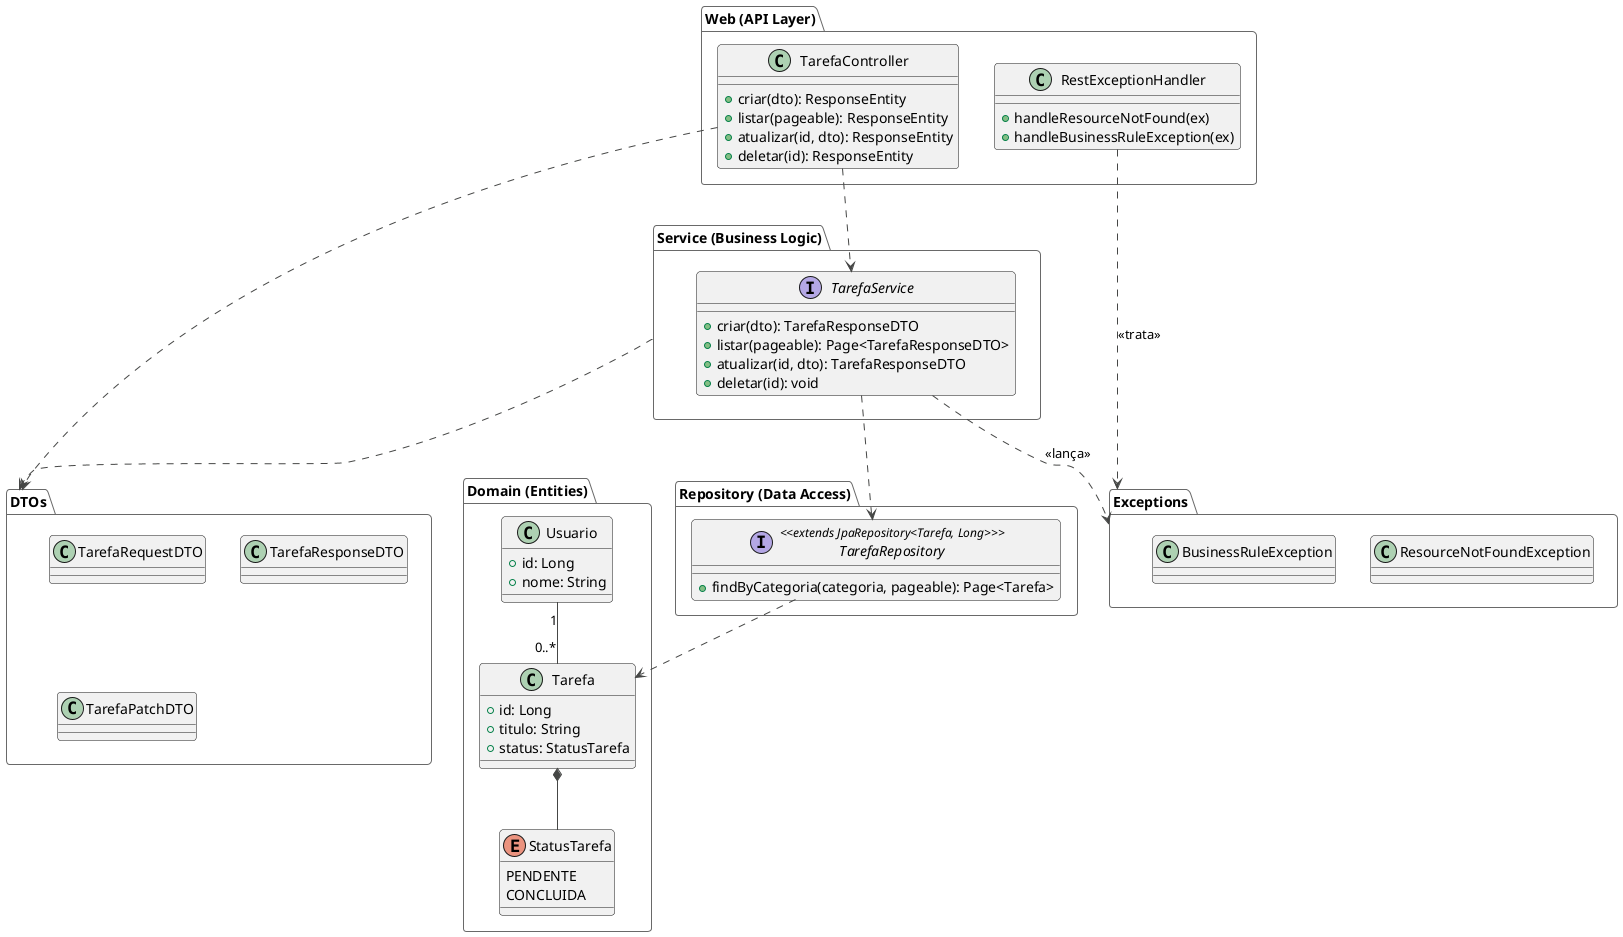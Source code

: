 @startuml TaskMaster API

!theme vibrant
top to bottom direction

skinparam package {
  BackgroundColor<<Web>> LightBlue
  BackgroundColor<<Service>> LightGreen
  BackgroundColor<<Repository>> LightGoldenRodYellow
  BackgroundColor<<Domain>> LightSalmon
  BackgroundColor<<DTO>> LightGrey
  BackgroundColor<<Exceptions>> Pink
}


package "Web (API Layer)" {
  class TarefaController {
    + criar(dto): ResponseEntity
    + listar(pageable): ResponseEntity
    + atualizar(id, dto): ResponseEntity
    + deletar(id): ResponseEntity
  }

  class RestExceptionHandler {
    + handleResourceNotFound(ex)
    + handleBusinessRuleException(ex)
  }
}

package "Service (Business Logic)" as Service{
  interface TarefaService {
    + criar(dto): TarefaResponseDTO
    + listar(pageable): Page<TarefaResponseDTO>
    + atualizar(id, dto): TarefaResponseDTO
    + deletar(id): void
  }
}

package "Repository (Data Access)"{
  interface TarefaRepository <<extends JpaRepository<Tarefa, Long>>> {
    + findByCategoria(categoria, pageable): Page<Tarefa>
  }
}


package "Domain (Entities)"{
'Usuario é uma classe opc'
  class Usuario {
    + id: Long
    + nome: String
  }

  class Tarefa {
    + id: Long
    + titulo: String
    + status: StatusTarefa
  }

  enum StatusTarefa {
    PENDENTE
    CONCLUIDA
  }
}

package "DTOs" as DTO{
  class TarefaRequestDTO
  class TarefaResponseDTO
  class TarefaPatchDTO
}

package "Exceptions" as Exceptions{
  class ResourceNotFoundException
  class BusinessRuleException
}


TarefaController ..> TarefaService
TarefaService ..> TarefaRepository
TarefaRepository ..> Tarefa

Usuario "1" -- "0..*" Tarefa
Tarefa *-- StatusTarefa

TarefaController ..> DTO
Service ..> DTO

TarefaService ..> Exceptions : "<<lança>>"
RestExceptionHandler ..> Exceptions : "<<trata>>"




@enduml